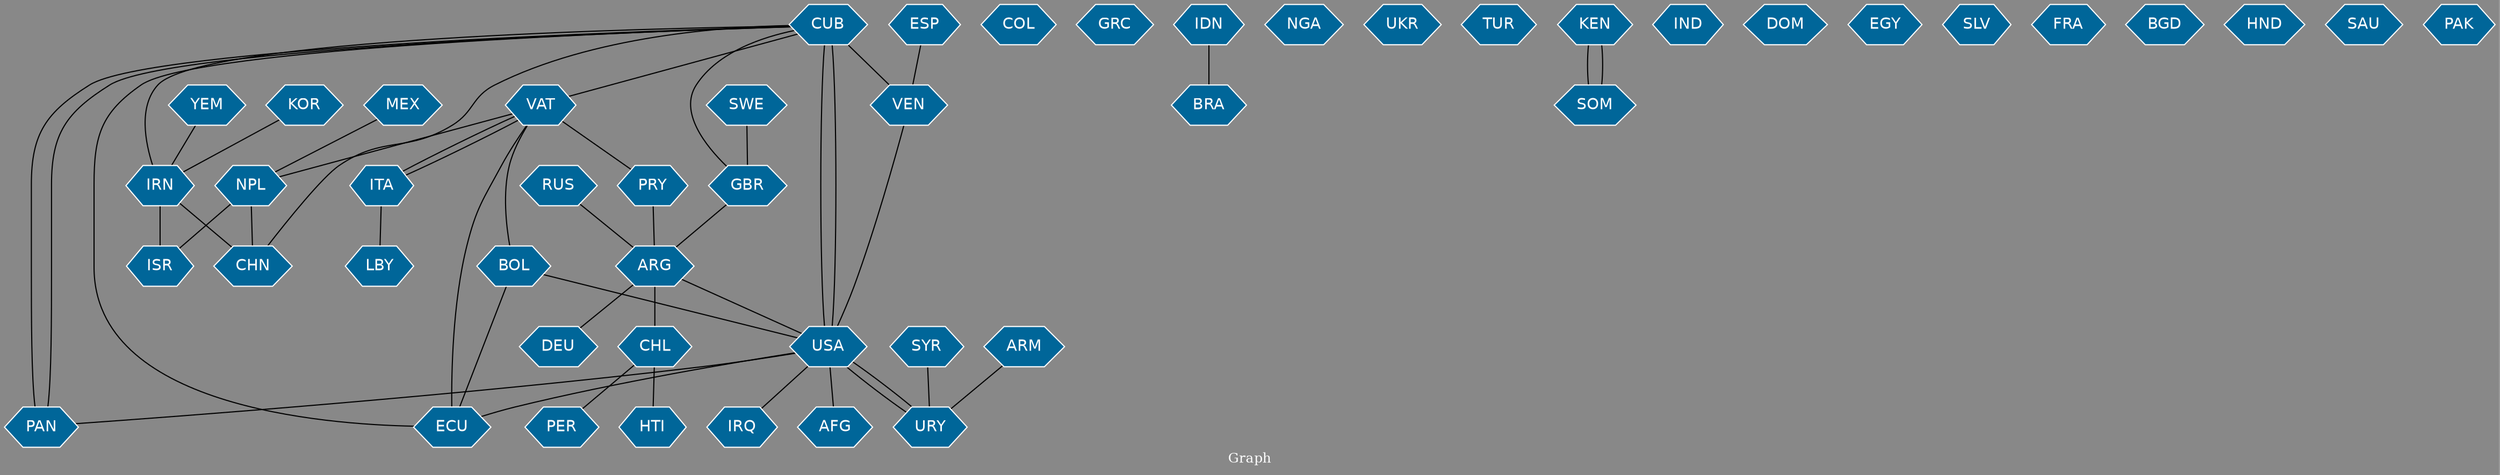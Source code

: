 // Countries together in item graph
graph {
	graph [bgcolor="#888888" fontcolor=white fontsize=12 label="Graph" outputorder=edgesfirst overlap=prism]
	node [color=white fillcolor="#006699" fontcolor=white fontname=Helvetica shape=hexagon style=filled]
	edge [arrowhead=open color=black fontcolor=white fontname=Courier fontsize=12]
		MEX [label=MEX]
		CHL [label=CHL]
		ITA [label=ITA]
		CUB [label=CUB]
		VAT [label=VAT]
		IRN [label=IRN]
		ARG [label=ARG]
		HTI [label=HTI]
		USA [label=USA]
		COL [label=COL]
		GRC [label=GRC]
		BRA [label=BRA]
		RUS [label=RUS]
		PAN [label=PAN]
		SYR [label=SYR]
		YEM [label=YEM]
		NGA [label=NGA]
		IRQ [label=IRQ]
		NPL [label=NPL]
		GBR [label=GBR]
		URY [label=URY]
		BOL [label=BOL]
		ECU [label=ECU]
		UKR [label=UKR]
		TUR [label=TUR]
		LBY [label=LBY]
		DEU [label=DEU]
		AFG [label=AFG]
		KOR [label=KOR]
		CHN [label=CHN]
		KEN [label=KEN]
		IND [label=IND]
		DOM [label=DOM]
		EGY [label=EGY]
		ISR [label=ISR]
		SLV [label=SLV]
		SOM [label=SOM]
		FRA [label=FRA]
		VEN [label=VEN]
		BGD [label=BGD]
		ESP [label=ESP]
		PER [label=PER]
		PRY [label=PRY]
		IDN [label=IDN]
		SWE [label=SWE]
		HND [label=HND]
		SAU [label=SAU]
		PAK [label=PAK]
		ARM [label=ARM]
			CUB -- CHN [weight=1]
			CHL -- PER [weight=1]
			USA -- AFG [weight=1]
			VEN -- USA [weight=1]
			USA -- IRQ [weight=1]
			CUB -- PAN [weight=1]
			KEN -- SOM [weight=1]
			ITA -- LBY [weight=1]
			SOM -- KEN [weight=1]
			ARG -- USA [weight=1]
			KOR -- IRN [weight=1]
			ARM -- URY [weight=1]
			URY -- USA [weight=1]
			VAT -- NPL [weight=1]
			USA -- ECU [weight=1]
			PAN -- CUB [weight=3]
			SYR -- URY [weight=1]
			PRY -- ARG [weight=1]
			ESP -- VEN [weight=1]
			IRN -- CHN [weight=1]
			MEX -- NPL [weight=1]
			YEM -- IRN [weight=1]
			VAT -- BOL [weight=1]
			ARG -- CHL [weight=4]
			VAT -- ECU [weight=2]
			CUB -- ECU [weight=1]
			NPL -- ISR [weight=1]
			GBR -- ARG [weight=2]
			VAT -- ITA [weight=1]
			ITA -- VAT [weight=1]
			NPL -- CHN [weight=1]
			USA -- CUB [weight=12]
			USA -- PAN [weight=1]
			CUB -- VAT [weight=4]
			VAT -- PRY [weight=1]
			IRN -- ISR [weight=1]
			SWE -- GBR [weight=1]
			CUB -- USA [weight=6]
			ARG -- DEU [weight=1]
			ECU -- BOL [weight=2]
			RUS -- ARG [weight=1]
			CUB -- GBR [weight=1]
			CHL -- HTI [weight=1]
			USA -- URY [weight=1]
			CUB -- IRN [weight=1]
			IDN -- BRA [weight=1]
			BOL -- USA [weight=1]
			CUB -- VEN [weight=1]
}